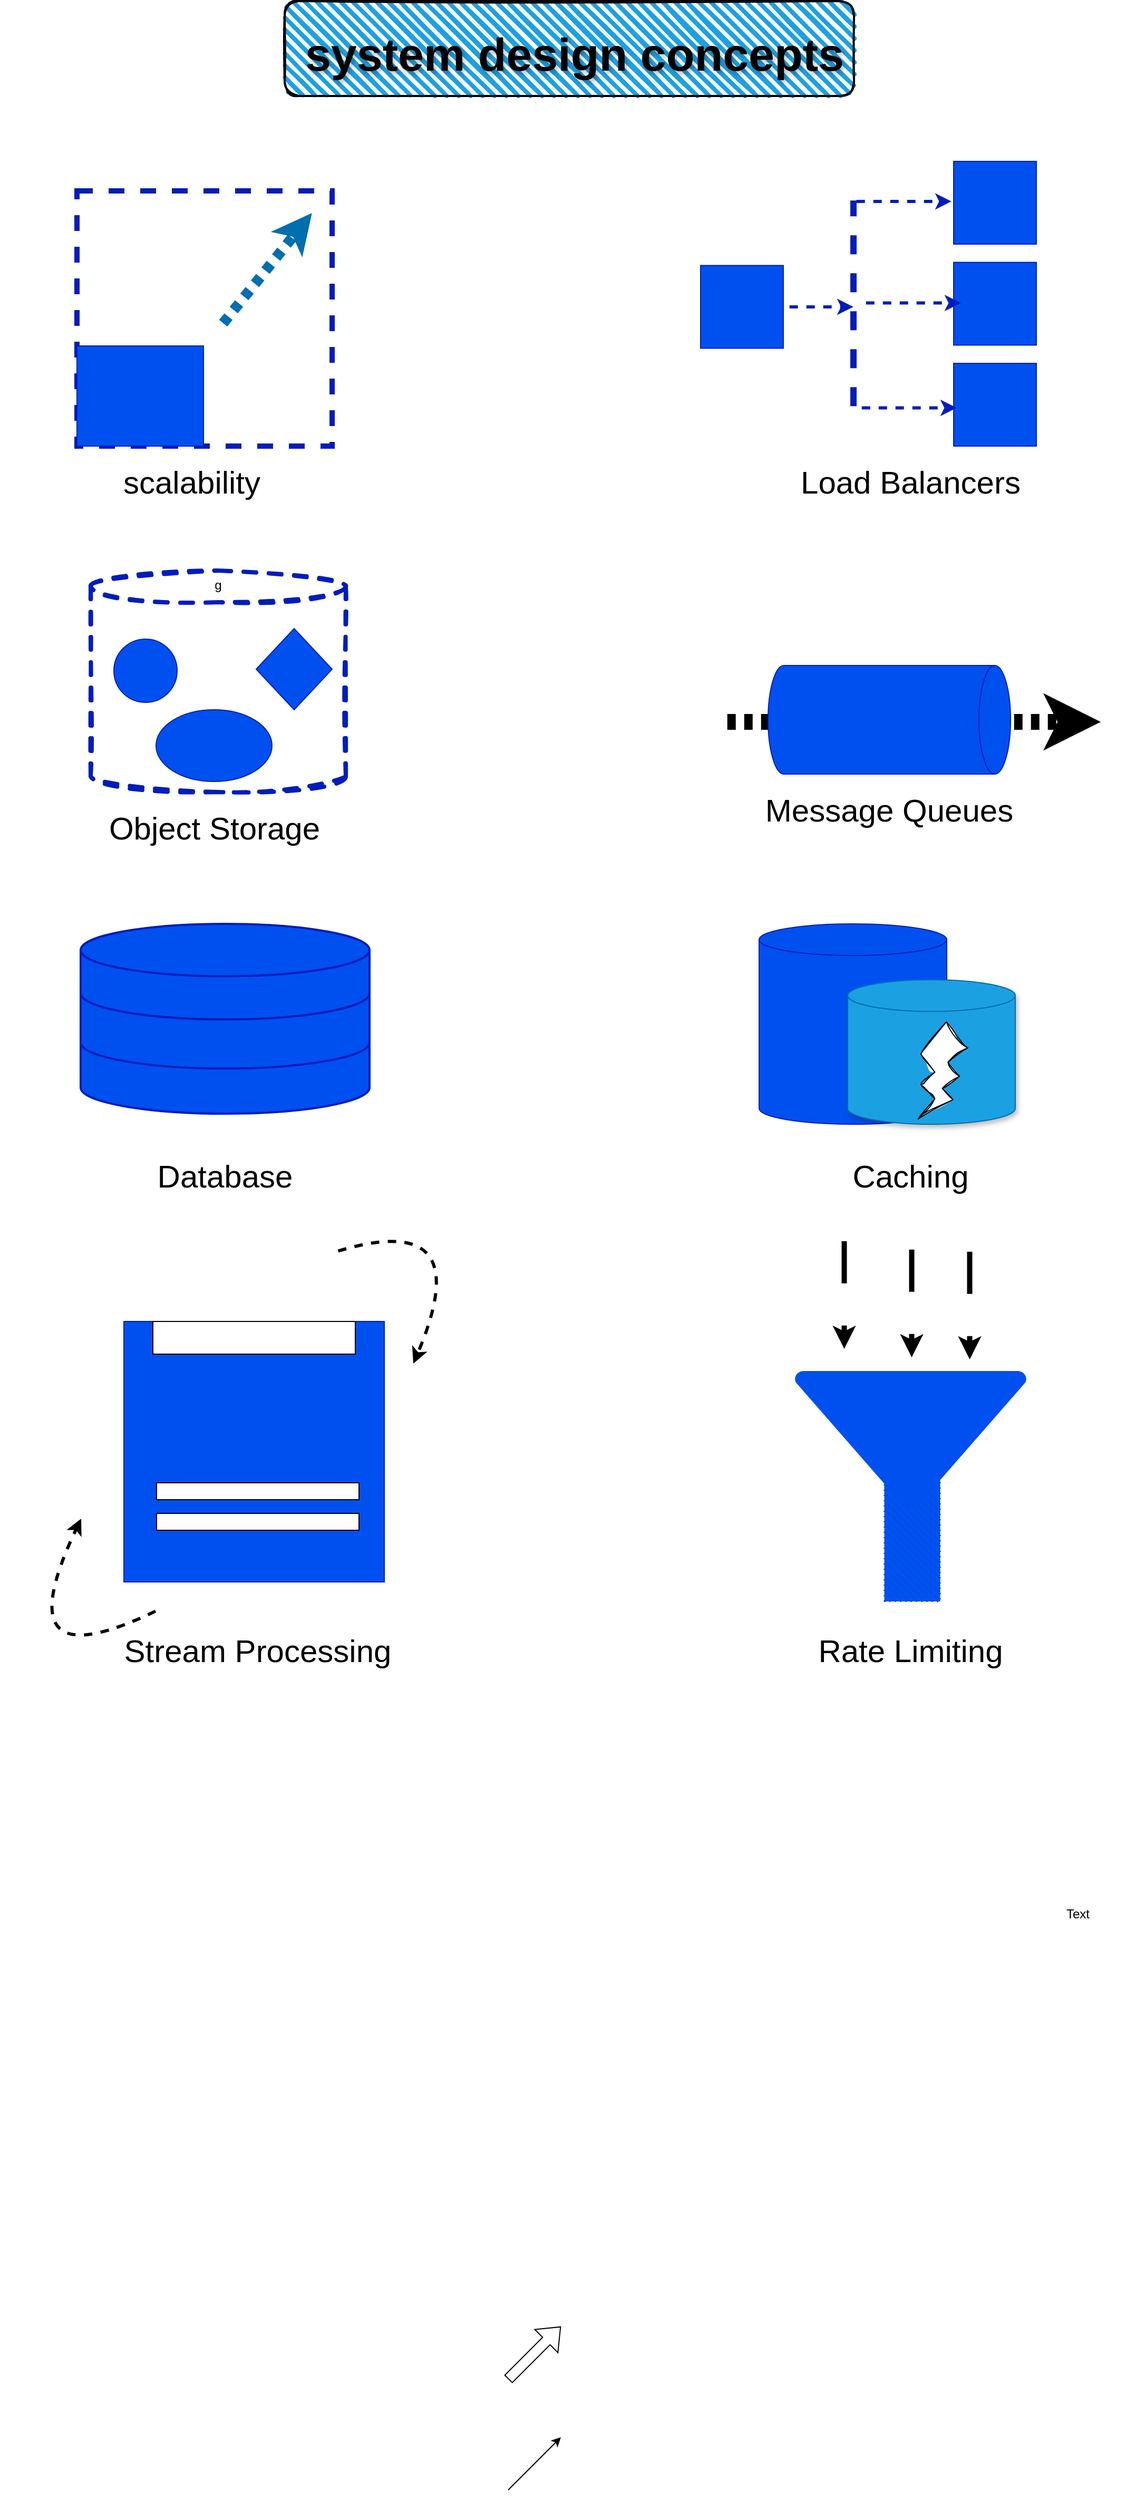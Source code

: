 <mxfile version="26.1.0">
  <diagram name="Page-1" id="VpC_YSvvtx5a1Z0wZz3D">
    <mxGraphModel dx="2280" dy="3057" grid="1" gridSize="90" guides="1" tooltips="1" connect="1" arrows="1" fold="1" page="1" pageScale="1" pageWidth="1800" pageHeight="1800" background="light-dark(#FFFFFF,#FFFFFF)" math="0" shadow="0">
      <root>
        <mxCell id="0" />
        <mxCell id="1" parent="0" />
        <mxCell id="t1aXu61zTSrGOqnsxCXl-5" value="" style="shape=flexArrow;endArrow=classic;html=1;rounded=0;" edge="1" parent="1">
          <mxGeometry width="50" height="50" relative="1" as="geometry">
            <mxPoint x="482" y="455" as="sourcePoint" />
            <mxPoint x="532" y="405" as="targetPoint" />
          </mxGeometry>
        </mxCell>
        <mxCell id="t1aXu61zTSrGOqnsxCXl-17" value="Text" style="text;html=1;align=center;verticalAlign=middle;resizable=0;points=[];autosize=1;strokeColor=none;fillColor=none;" vertex="1" parent="1">
          <mxGeometry x="976" y="-32" width="91" height="91" as="geometry" />
        </mxCell>
        <mxCell id="t1aXu61zTSrGOqnsxCXl-40" value="" style="endArrow=classic;html=1;rounded=0;" edge="1" parent="1">
          <mxGeometry width="50" height="50" relative="1" as="geometry">
            <mxPoint x="482" y="560" as="sourcePoint" />
            <mxPoint x="532" y="510" as="targetPoint" />
          </mxGeometry>
        </mxCell>
        <mxCell id="t1aXu61zTSrGOqnsxCXl-49" value="" style="verticalLabelPosition=bottom;align=center;labelBackgroundColor=#ffffff;verticalAlign=top;strokeWidth=2;strokeColor=#001DBC;shadow=0;dashed=0;shape=mxgraph.ios7.icons.data;fillColor=#0050ef;fontColor=#ffffff;" vertex="1" parent="1">
          <mxGeometry x="76.5" y="-925" width="274" height="180" as="geometry" />
        </mxCell>
        <mxCell id="t1aXu61zTSrGOqnsxCXl-71" value="" style="group;" vertex="1" connectable="0" parent="1">
          <mxGeometry x="664.5" y="-1648" width="333" height="270" as="geometry" />
        </mxCell>
        <mxCell id="t1aXu61zTSrGOqnsxCXl-25" value="" style="edgeStyle=orthogonalEdgeStyle;rounded=0;orthogonalLoop=1;jettySize=auto;flowAnimation=1;strokeColor=#001DBC;strokeWidth=3;fillColor=#0050ef;" edge="1" parent="t1aXu61zTSrGOqnsxCXl-71" source="t1aXu61zTSrGOqnsxCXl-11">
          <mxGeometry relative="1" as="geometry">
            <mxPoint x="145" y="137.953" as="targetPoint" />
          </mxGeometry>
        </mxCell>
        <mxCell id="t1aXu61zTSrGOqnsxCXl-11" value="" style="aspect=fixed;fillColor=#0050ef;fontColor=#ffffff;strokeColor=#001DBC;" vertex="1" parent="t1aXu61zTSrGOqnsxCXl-71">
          <mxGeometry y="98.719" width="78.469" height="78.469" as="geometry" />
        </mxCell>
        <mxCell id="t1aXu61zTSrGOqnsxCXl-12" value="" style="aspect=fixed;fillColor=#0050ef;fontColor=#ffffff;strokeColor=#001DBC;" vertex="1" parent="t1aXu61zTSrGOqnsxCXl-71">
          <mxGeometry x="240" width="78.469" height="78.469" as="geometry" />
        </mxCell>
        <mxCell id="t1aXu61zTSrGOqnsxCXl-15" value="" style="aspect=fixed;fillColor=#0050ef;fontColor=#ffffff;strokeColor=#001DBC;" vertex="1" parent="t1aXu61zTSrGOqnsxCXl-71">
          <mxGeometry x="240" y="95.766" width="78.469" height="78.469" as="geometry" />
        </mxCell>
        <mxCell id="t1aXu61zTSrGOqnsxCXl-16" value="" style="aspect=fixed;fillColor=#0050ef;fontColor=#ffffff;strokeColor=#001DBC;" vertex="1" parent="t1aXu61zTSrGOqnsxCXl-71">
          <mxGeometry x="240" y="191.531" width="78.469" height="78.469" as="geometry" />
        </mxCell>
        <mxCell id="t1aXu61zTSrGOqnsxCXl-23" value="" style="endArrow=none;rounded=0;fillColor=#0050ef;strokeColor=#001DBC;strokeWidth=6;dashed=1;flowAnimation=1;" edge="1" parent="t1aXu61zTSrGOqnsxCXl-71">
          <mxGeometry width="50" height="50" relative="1" as="geometry">
            <mxPoint x="145" y="237.938" as="sourcePoint" />
            <mxPoint x="145" y="37.125" as="targetPoint" />
          </mxGeometry>
        </mxCell>
        <mxCell id="t1aXu61zTSrGOqnsxCXl-27" value="" style="endArrow=classic;rounded=0;flowAnimation=1;fillColor=#0050ef;strokeColor=#001DBC;strokeWidth=3;" edge="1" parent="t1aXu61zTSrGOqnsxCXl-71">
          <mxGeometry width="50" height="50" relative="1" as="geometry">
            <mxPoint x="142" y="37.969" as="sourcePoint" />
            <mxPoint x="238" y="37.969" as="targetPoint" />
          </mxGeometry>
        </mxCell>
        <mxCell id="t1aXu61zTSrGOqnsxCXl-28" value="" style="endArrow=classic;rounded=0;flowAnimation=1;fillColor=#0050ef;strokeColor=#001DBC;strokeWidth=3;" edge="1" parent="t1aXu61zTSrGOqnsxCXl-71">
          <mxGeometry width="50" height="50" relative="1" as="geometry">
            <mxPoint x="151" y="134.3" as="sourcePoint" />
            <mxPoint x="247" y="134.3" as="targetPoint" />
          </mxGeometry>
        </mxCell>
        <mxCell id="t1aXu61zTSrGOqnsxCXl-29" value="" style="endArrow=classic;rounded=0;flowAnimation=1;fillColor=#0050ef;strokeColor=#001DBC;strokeWidth=3;" edge="1" parent="t1aXu61zTSrGOqnsxCXl-71">
          <mxGeometry width="50" height="50" relative="1" as="geometry">
            <mxPoint x="147" y="233.719" as="sourcePoint" />
            <mxPoint x="243" y="233.719" as="targetPoint" />
          </mxGeometry>
        </mxCell>
        <mxCell id="t1aXu61zTSrGOqnsxCXl-72" value="" style="group;" vertex="1" connectable="0" parent="1">
          <mxGeometry x="73" y="-1620" width="242" height="242" as="geometry" />
        </mxCell>
        <mxCell id="t1aXu61zTSrGOqnsxCXl-3" value="" style="aspect=fixed;dashed=1;fillColor=none;strokeColor=#001DBC;shadow=0;glass=0;rounded=0;fontColor=#ffffff;strokeWidth=5;" vertex="1" parent="t1aXu61zTSrGOqnsxCXl-72">
          <mxGeometry width="242" height="242" as="geometry" />
        </mxCell>
        <mxCell id="t1aXu61zTSrGOqnsxCXl-4" value="" style="rounded=0;fillColor=#0050ef;fontColor=#ffffff;strokeColor=#001DBC;" vertex="1" parent="t1aXu61zTSrGOqnsxCXl-72">
          <mxGeometry y="147" width="120" height="95" as="geometry" />
        </mxCell>
        <mxCell id="t1aXu61zTSrGOqnsxCXl-9" value="" style="endArrow=classic;rounded=0;entryX=0.921;entryY=0.087;entryDx=0;entryDy=0;entryPerimeter=0;fillColor=#1ba1e2;strokeColor=#006EAF;flowAnimation=1;strokeWidth=10;" edge="1" parent="t1aXu61zTSrGOqnsxCXl-72" target="t1aXu61zTSrGOqnsxCXl-3">
          <mxGeometry width="50" height="50" relative="1" as="geometry">
            <mxPoint x="135" y="130" as="sourcePoint" />
            <mxPoint x="185" y="80" as="targetPoint" />
          </mxGeometry>
        </mxCell>
        <mxCell id="t1aXu61zTSrGOqnsxCXl-73" value="" style="rounded=1;strokeWidth=2;fillWeight=4;hachureGap=8;hachureAngle=45;fillColor=#1ba1e2;sketch=1;" vertex="1" parent="1">
          <mxGeometry x="270" y="-1800" width="540" height="90" as="geometry" />
        </mxCell>
        <mxCell id="t1aXu61zTSrGOqnsxCXl-74" value="system design concepts" style="text;strokeColor=none;align=center;fillColor=none;verticalAlign=middle;rounded=1;fontSize=44;fontColor=light-dark(#000000,#FF6666);fontStyle=1;labelBorderColor=none;labelBackgroundColor=none;textShadow=1;fontFamily=Helvetica;glass=0;sketch=1;curveFitting=1;jiggle=2;shadow=0;portConstraintRotation=0;autosize=0;treeMoving=0;" vertex="1" parent="1">
          <mxGeometry x="232" y="-1786" width="626" height="62" as="geometry" />
        </mxCell>
        <mxCell id="t1aXu61zTSrGOqnsxCXl-75" value="scalability" style="text;strokeColor=none;align=center;fillColor=none;verticalAlign=middle;rounded=0;fontSize=30;fontColor=light-dark(#000000,#000000);" vertex="1" parent="1">
          <mxGeometry x="121" y="-1378" width="122" height="62" as="geometry" />
        </mxCell>
        <mxCell id="t1aXu61zTSrGOqnsxCXl-77" value="Load Balancers" style="text;strokeColor=none;align=center;fillColor=none;verticalAlign=middle;rounded=0;fontSize=30;fontColor=light-dark(#000000,#000000);" vertex="1" parent="1">
          <mxGeometry x="730" y="-1378" width="267.5" height="62" as="geometry" />
        </mxCell>
        <mxCell id="t1aXu61zTSrGOqnsxCXl-79" value="g" style="group;" vertex="1" connectable="0" parent="1">
          <mxGeometry x="86" y="-1260" width="242" height="210" as="geometry" />
        </mxCell>
        <mxCell id="t1aXu61zTSrGOqnsxCXl-30" value="" style="shape=cylinder3;boundedLbl=1;backgroundOutline=1;size=15;fillColor=none;fontColor=#ffffff;strokeColor=#001DBC;strokeWidth=4;sketch=1;curveFitting=1;jiggle=2;shadow=0;dashed=1;treeMoving=0;" vertex="1" parent="t1aXu61zTSrGOqnsxCXl-79">
          <mxGeometry width="242" height="210" as="geometry" />
        </mxCell>
        <mxCell id="t1aXu61zTSrGOqnsxCXl-31" value="" style="ellipse;aspect=fixed;fillColor=#0050ef;fontColor=#ffffff;strokeColor=#001DBC;" vertex="1" parent="t1aXu61zTSrGOqnsxCXl-79">
          <mxGeometry x="22" y="65" width="60" height="60" as="geometry" />
        </mxCell>
        <mxCell id="t1aXu61zTSrGOqnsxCXl-32" value="" style="rhombus;fillColor=#0050ef;fontColor=#ffffff;strokeColor=#001DBC;" vertex="1" parent="t1aXu61zTSrGOqnsxCXl-79">
          <mxGeometry x="157" y="55" width="72" height="77" as="geometry" />
        </mxCell>
        <mxCell id="t1aXu61zTSrGOqnsxCXl-33" value="" style="ellipse;fillColor=#0050ef;fontColor=#ffffff;strokeColor=#001DBC;" vertex="1" parent="t1aXu61zTSrGOqnsxCXl-79">
          <mxGeometry x="62" y="132" width="110" height="68" as="geometry" />
        </mxCell>
        <mxCell id="t1aXu61zTSrGOqnsxCXl-81" value="Object Storage" style="text;strokeColor=none;align=center;fillColor=none;verticalAlign=middle;rounded=0;fontSize=30;fontColor=light-dark(#000000,#000000);" vertex="1" parent="1">
          <mxGeometry x="44" y="-1050" width="319" height="62" as="geometry" />
        </mxCell>
        <mxCell id="t1aXu61zTSrGOqnsxCXl-82" value="" style="group;" vertex="1" connectable="0" parent="1">
          <mxGeometry x="684" y="-1170" width="360" height="103" as="geometry" />
        </mxCell>
        <mxCell id="t1aXu61zTSrGOqnsxCXl-36" value="" style="endArrow=classic;rounded=0;strokeColor=light-dark(#000000,#000000);flowAnimation=1;strokeWidth=15;" edge="1" parent="t1aXu61zTSrGOqnsxCXl-82">
          <mxGeometry width="50" height="50" relative="1" as="geometry">
            <mxPoint y="53.5" as="sourcePoint" />
            <mxPoint x="360" y="53.5" as="targetPoint" />
          </mxGeometry>
        </mxCell>
        <mxCell id="t1aXu61zTSrGOqnsxCXl-34" value="" style="shape=cylinder3;boundedLbl=1;backgroundOutline=1;size=15;rotation=90;fillColor=#0050ef;fontColor=#ffffff;strokeColor=light-dark(#001DBC, #000000);" vertex="1" parent="t1aXu61zTSrGOqnsxCXl-82">
          <mxGeometry x="108" y="-63.5" width="103" height="230" as="geometry" />
        </mxCell>
        <mxCell id="t1aXu61zTSrGOqnsxCXl-83" value="Message Queues" style="text;strokeColor=none;align=center;fillColor=none;verticalAlign=middle;rounded=0;fontSize=30;fontColor=light-dark(#000000,#000000);" vertex="1" parent="1">
          <mxGeometry x="684" y="-1067" width="319" height="62" as="geometry" />
        </mxCell>
        <mxCell id="t1aXu61zTSrGOqnsxCXl-94" value="" style="group;" vertex="1" connectable="0" parent="1">
          <mxGeometry x="720" y="-925" width="243" height="190" as="geometry" />
        </mxCell>
        <mxCell id="t1aXu61zTSrGOqnsxCXl-46" value="" style="shape=cylinder3;boundedLbl=1;backgroundOutline=1;size=15;fillColor=#0050ef;fontColor=#ffffff;strokeColor=light-dark(#001DBC,#191919);" vertex="1" parent="t1aXu61zTSrGOqnsxCXl-94">
          <mxGeometry width="178" height="190" as="geometry" />
        </mxCell>
        <mxCell id="t1aXu61zTSrGOqnsxCXl-47" value="" style="shape=cylinder3;boundedLbl=1;backgroundOutline=1;size=15;fillColor=#1ba1e2;fontColor=#ffffff;strokeColor=#006EAF;shadow=1;" vertex="1" parent="t1aXu61zTSrGOqnsxCXl-94">
          <mxGeometry x="84" y="53" width="159" height="137" as="geometry" />
        </mxCell>
        <mxCell id="t1aXu61zTSrGOqnsxCXl-48" value="" style="verticalLabelPosition=bottom;verticalAlign=top;shape=mxgraph.basic.flash;sketch=1;curveFitting=1;jiggle=2;shadow=0;" vertex="1" parent="t1aXu61zTSrGOqnsxCXl-94">
          <mxGeometry x="151" y="93" width="47" height="92" as="geometry" />
        </mxCell>
        <mxCell id="t1aXu61zTSrGOqnsxCXl-95" value="Caching" style="text;strokeColor=none;align=center;fillColor=none;verticalAlign=middle;rounded=0;fontSize=30;fontColor=light-dark(#000000,#000000);" vertex="1" parent="1">
          <mxGeometry x="704.25" y="-720" width="319" height="62" as="geometry" />
        </mxCell>
        <mxCell id="t1aXu61zTSrGOqnsxCXl-96" value="Database" style="text;strokeColor=none;align=center;fillColor=none;verticalAlign=middle;rounded=0;fontSize=30;fontColor=light-dark(#000000,#000000);" vertex="1" parent="1">
          <mxGeometry x="54" y="-720" width="319" height="62" as="geometry" />
        </mxCell>
        <mxCell id="t1aXu61zTSrGOqnsxCXl-97" value="" style="group;" vertex="1" connectable="0" parent="1">
          <mxGeometry x="753.75" y="-630" width="220" height="347.5" as="geometry" />
        </mxCell>
        <mxCell id="t1aXu61zTSrGOqnsxCXl-66" value="" style="group;" vertex="1" connectable="0" parent="t1aXu61zTSrGOqnsxCXl-97">
          <mxGeometry y="129" width="220" height="218.5" as="geometry" />
        </mxCell>
        <mxCell id="t1aXu61zTSrGOqnsxCXl-65" value="" style="verticalLabelPosition=bottom;verticalAlign=top;shape=mxgraph.basic.patternFillRect;fillStyle=diag;step=5;fillStrokeWidth=0.2;fillStrokeColor=#dddddd;rotation=-90;fillColor=#0050ef;fontColor=#ffffff;strokeColor=#001DBC;dashed=1;dashPattern=1 4;" vertex="1" parent="t1aXu61zTSrGOqnsxCXl-66">
          <mxGeometry x="51.5" y="132" width="120" height="53" as="geometry" />
        </mxCell>
        <mxCell id="t1aXu61zTSrGOqnsxCXl-64" value="" style="strokeWidth=2;shape=mxgraph.flowchart.merge_or_storage;fillColor=#0050ef;fontColor=#ffffff;strokeColor=none;" vertex="1" parent="t1aXu61zTSrGOqnsxCXl-66">
          <mxGeometry width="220" height="132" as="geometry" />
        </mxCell>
        <mxCell id="t1aXu61zTSrGOqnsxCXl-68" value="" style="endArrow=classic;rounded=0;fillColor=default;flowAnimation=1;endFill=1;dashed=1;dashPattern=8 8;strokeWidth=5;strokeColor=light-dark(#000000,#000000);" edge="1" parent="t1aXu61zTSrGOqnsxCXl-97">
          <mxGeometry width="50" height="50" relative="1" as="geometry">
            <mxPoint x="47" as="sourcePoint" />
            <mxPoint x="47" y="108" as="targetPoint" />
          </mxGeometry>
        </mxCell>
        <mxCell id="t1aXu61zTSrGOqnsxCXl-69" value="" style="endArrow=classic;rounded=0;fillColor=default;flowAnimation=1;endFill=1;dashed=1;dashPattern=8 8;strokeWidth=5;strokeColor=light-dark(#000000,#000000);" edge="1" parent="t1aXu61zTSrGOqnsxCXl-97">
          <mxGeometry width="50" height="50" relative="1" as="geometry">
            <mxPoint x="111" y="8" as="sourcePoint" />
            <mxPoint x="111" y="116" as="targetPoint" />
          </mxGeometry>
        </mxCell>
        <mxCell id="t1aXu61zTSrGOqnsxCXl-70" value="" style="endArrow=classic;rounded=0;fillColor=default;flowAnimation=1;endFill=1;dashed=1;dashPattern=8 8;strokeWidth=5;strokeColor=light-dark(#000000,#000000);" edge="1" parent="t1aXu61zTSrGOqnsxCXl-97">
          <mxGeometry width="50" height="50" relative="1" as="geometry">
            <mxPoint x="166" y="10" as="sourcePoint" />
            <mxPoint x="166" y="118" as="targetPoint" />
          </mxGeometry>
        </mxCell>
        <mxCell id="t1aXu61zTSrGOqnsxCXl-99" value="" style="group;" vertex="1" connectable="0" parent="1">
          <mxGeometry y="-658" width="456" height="520" as="geometry" />
        </mxCell>
        <mxCell id="t1aXu61zTSrGOqnsxCXl-50" value="" style="aspect=fixed;fillColor=#0050ef;fontColor=#ffffff;strokeColor=#001DBC;" vertex="1" parent="t1aXu61zTSrGOqnsxCXl-99">
          <mxGeometry x="117.5" y="110" width="247" height="247" as="geometry" />
        </mxCell>
        <mxCell id="t1aXu61zTSrGOqnsxCXl-51" value="" style="rounded=0;fillColor=light-dark(#FFFFFF,#FFFFFF);" vertex="1" parent="t1aXu61zTSrGOqnsxCXl-99">
          <mxGeometry x="145" y="110" width="192" height="31" as="geometry" />
        </mxCell>
        <mxCell id="t1aXu61zTSrGOqnsxCXl-52" value="" style="rounded=0;fillColor=light-dark(#FFFFFF,#FFFFFF);" vertex="1" parent="t1aXu61zTSrGOqnsxCXl-99">
          <mxGeometry x="148.5" y="263" width="192" height="16" as="geometry" />
        </mxCell>
        <mxCell id="t1aXu61zTSrGOqnsxCXl-53" value="" style="rounded=0;fillColor=light-dark(#FFFFFF,#FFFFFF);" vertex="1" parent="t1aXu61zTSrGOqnsxCXl-99">
          <mxGeometry x="148.5" y="292" width="192" height="16" as="geometry" />
        </mxCell>
        <mxCell id="t1aXu61zTSrGOqnsxCXl-60" value="" style="endArrow=classic;rounded=0;curved=1;strokeColor=light-dark(#000000,#000000);flowAnimation=1;strokeWidth=3;" edge="1" parent="t1aXu61zTSrGOqnsxCXl-99">
          <mxGeometry width="50" height="50" relative="1" as="geometry">
            <mxPoint x="315" y="45" as="sourcePoint" />
            <mxPoint x="392" y="150" as="targetPoint" />
            <Array as="points">
              <mxPoint x="456" />
            </Array>
          </mxGeometry>
        </mxCell>
        <mxCell id="t1aXu61zTSrGOqnsxCXl-63" value="" style="endArrow=classic;html=1;rounded=0;curved=1;strokeWidth=3;flowAnimation=1;strokeColor=light-dark(#000000,#000000);" edge="1" parent="t1aXu61zTSrGOqnsxCXl-99">
          <mxGeometry width="50" height="50" relative="1" as="geometry">
            <mxPoint x="153" y="382" as="sourcePoint" />
            <mxPoint x="77" y="297" as="targetPoint" />
            <Array as="points">
              <mxPoint y="458" />
            </Array>
          </mxGeometry>
        </mxCell>
        <mxCell id="t1aXu61zTSrGOqnsxCXl-100" value="Stream Processing" style="text;strokeColor=none;align=center;fillColor=none;verticalAlign=middle;rounded=0;fontSize=30;fontColor=light-dark(#000000,#000000);" vertex="1" parent="t1aXu61zTSrGOqnsxCXl-99">
          <mxGeometry x="53.75" y="388" width="381.5" height="62" as="geometry" />
        </mxCell>
        <mxCell id="t1aXu61zTSrGOqnsxCXl-109" value="Rate Limiting" style="text;strokeColor=none;align=center;fillColor=none;verticalAlign=middle;rounded=0;fontSize=30;fontColor=light-dark(#000000,#000000);" vertex="1" parent="1">
          <mxGeometry x="704.25" y="-270" width="319" height="62" as="geometry" />
        </mxCell>
      </root>
    </mxGraphModel>
  </diagram>
</mxfile>
